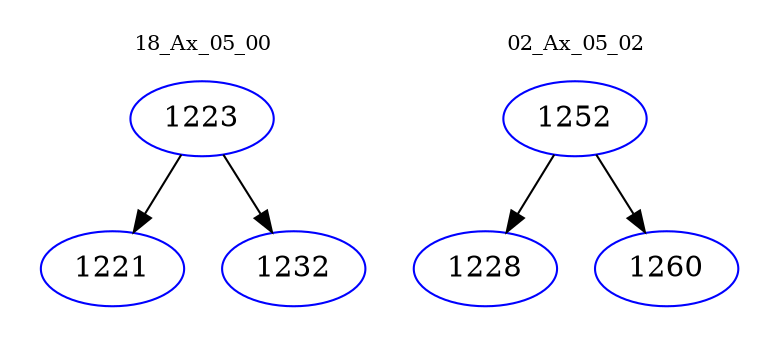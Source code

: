 digraph{
subgraph cluster_0 {
color = white
label = "18_Ax_05_00";
fontsize=10;
T0_1223 [label="1223", color="blue"]
T0_1223 -> T0_1221 [color="black"]
T0_1221 [label="1221", color="blue"]
T0_1223 -> T0_1232 [color="black"]
T0_1232 [label="1232", color="blue"]
}
subgraph cluster_1 {
color = white
label = "02_Ax_05_02";
fontsize=10;
T1_1252 [label="1252", color="blue"]
T1_1252 -> T1_1228 [color="black"]
T1_1228 [label="1228", color="blue"]
T1_1252 -> T1_1260 [color="black"]
T1_1260 [label="1260", color="blue"]
}
}
